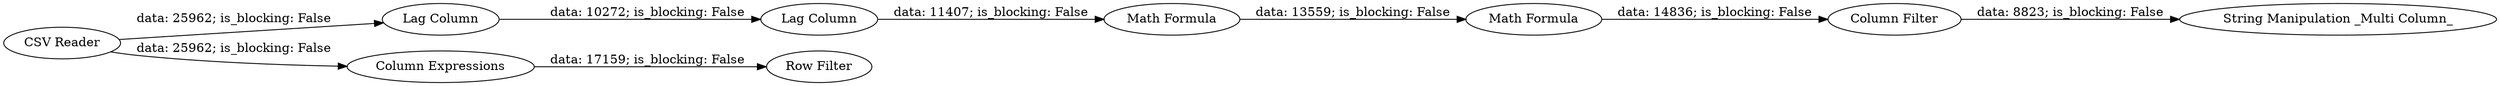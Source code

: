digraph {
	"-2400515315413791190_6" [label="Column Filter"]
	"-2400515315413791190_5" [label="Math Formula"]
	"-2400515315413791190_1" [label="CSV Reader"]
	"-2400515315413791190_8" [label="String Manipulation _Multi Column_"]
	"-2400515315413791190_2" [label="Lag Column"]
	"-2400515315413791190_10" [label="Row Filter"]
	"-2400515315413791190_3" [label="Lag Column"]
	"-2400515315413791190_4" [label="Math Formula"]
	"-2400515315413791190_9" [label="Column Expressions"]
	"-2400515315413791190_6" -> "-2400515315413791190_8" [label="data: 8823; is_blocking: False"]
	"-2400515315413791190_1" -> "-2400515315413791190_9" [label="data: 25962; is_blocking: False"]
	"-2400515315413791190_3" -> "-2400515315413791190_4" [label="data: 11407; is_blocking: False"]
	"-2400515315413791190_2" -> "-2400515315413791190_3" [label="data: 10272; is_blocking: False"]
	"-2400515315413791190_5" -> "-2400515315413791190_6" [label="data: 14836; is_blocking: False"]
	"-2400515315413791190_1" -> "-2400515315413791190_2" [label="data: 25962; is_blocking: False"]
	"-2400515315413791190_4" -> "-2400515315413791190_5" [label="data: 13559; is_blocking: False"]
	"-2400515315413791190_9" -> "-2400515315413791190_10" [label="data: 17159; is_blocking: False"]
	rankdir=LR
}
